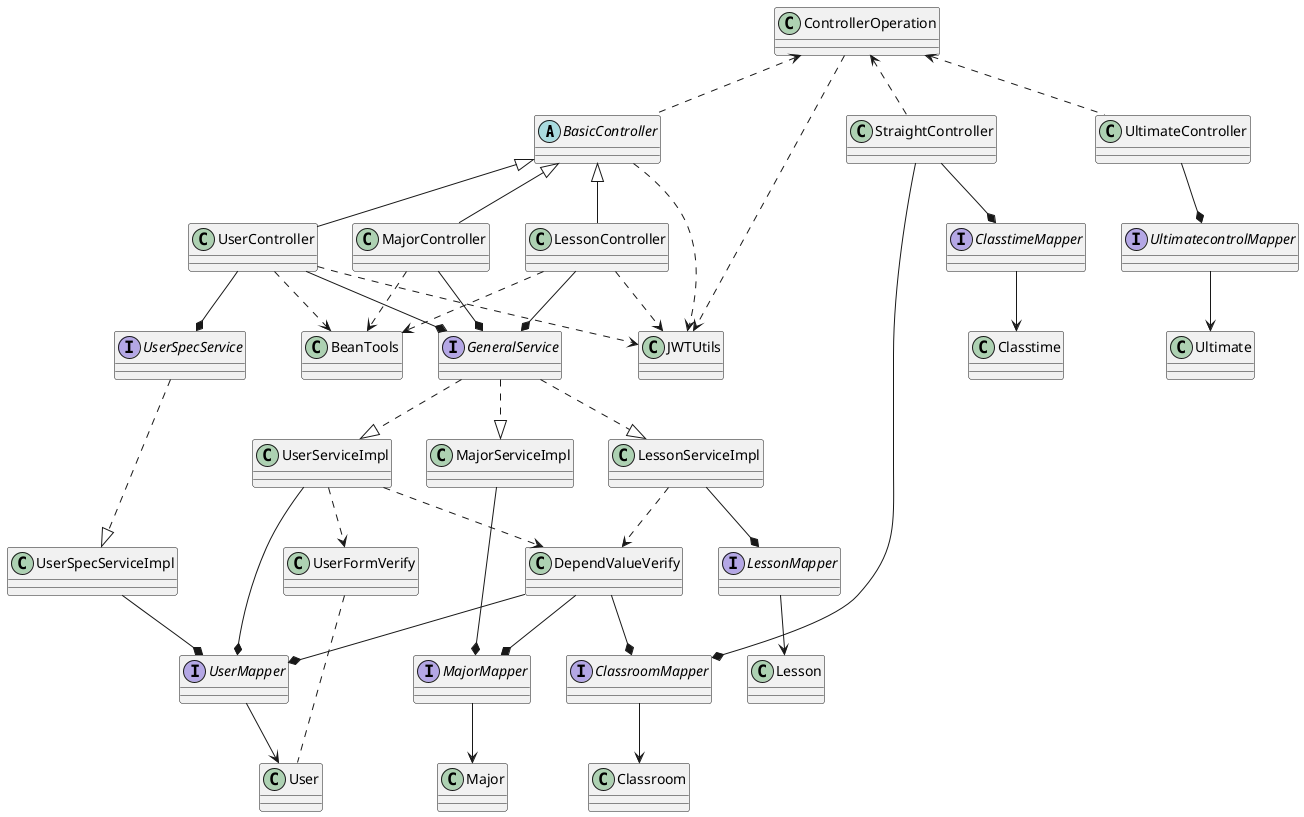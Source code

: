@startuml
'https://plantuml.com/class-diagram

abstract class BasicController
class ControllerOperation

class UserController
class LessonController
class MajorController
class StraightController
class UltimateController

UserController -up-|> BasicController
LessonController -up-|> BasicController
MajorController -up-|> BasicController

StraightController .up.> ControllerOperation
UltimateController .up.> ControllerOperation
BasicController .up.> ControllerOperation


UserController ..> BeanTools
LessonController ..> BeanTools
MajorController ..> BeanTools

BasicController ..> JWTUtils
UserController ..> JWTUtils
LessonController ..> JWTUtils
ControllerOperation ..> JWTUtils

interface UserSpecService
interface GeneralService

class UserServiceImpl
class MajorServiceImpl
class LessonServiceImpl
class DependValueVerify
class UserSpecServiceImpl

UserController --* GeneralService
UserController --* UserSpecService
LessonController --* GeneralService
MajorController --* GeneralService

GeneralService  ..|> UserServiceImpl
GeneralService  ..|> MajorServiceImpl
GeneralService  ..|> LessonServiceImpl
UserSpecService ..|> UserSpecServiceImpl

interface UserMapper
interface LessonMapper
interface MajorMapper
interface ClassroomMapper
interface ClasstimeMapper
interface UltimatecontrolMapper

UserServiceImpl --* UserMapper
UserSpecServiceImpl --* UserMapper
LessonServiceImpl --* LessonMapper
MajorServiceImpl --* MajorMapper

StraightController --* ClasstimeMapper
StraightController --* ClassroomMapper

UltimateController --* UltimatecontrolMapper

UserServiceImpl ..> UserFormVerify
UserServiceImpl ..> DependValueVerify
LessonServiceImpl ..> DependValueVerify

DependValueVerify --* UserMapper
DependValueVerify --* MajorMapper
DependValueVerify --* ClassroomMapper

class User
class Lesson
class Major
class Classtime
class Classroom
class Ultimate

class BeanTools
class JWTUtils
class UserFormVerify

UserMapper --> User
LessonMapper --> Lesson
MajorMapper --> Major
ClasstimeMapper --> Classtime
ClassroomMapper --> Classroom
UltimatecontrolMapper  --> Ultimate

UserFormVerify .. User


@enduml